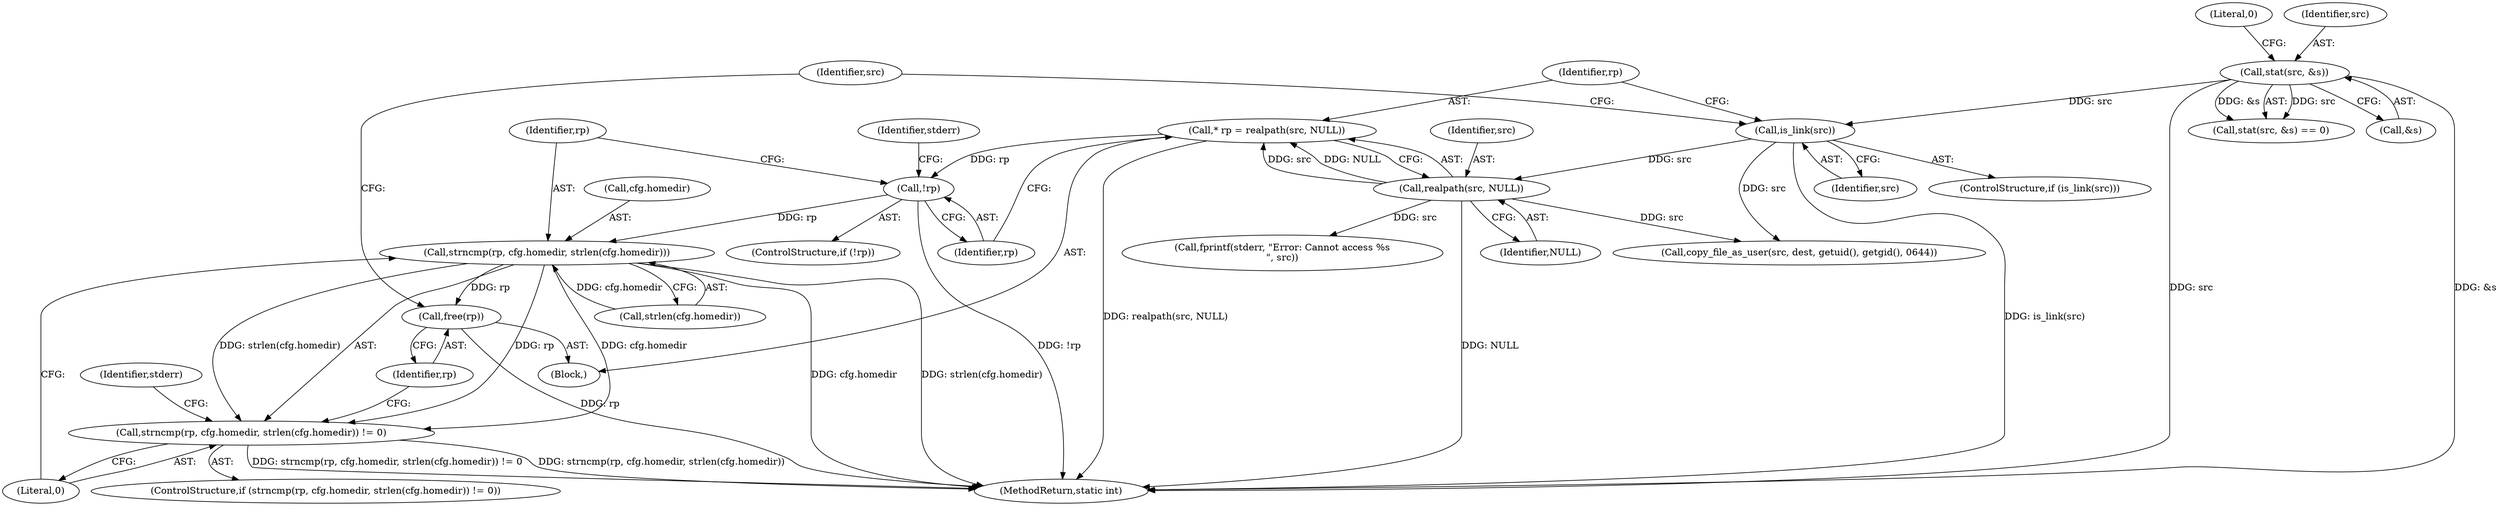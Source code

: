 digraph "0_firejail_38d418505e9ee2d326557e5639e8da49c298858f_0@pointer" {
"1000158" [label="(Call,* rp = realpath(src, NULL))"];
"1000160" [label="(Call,realpath(src, NULL))"];
"1000154" [label="(Call,is_link(src))"];
"1000147" [label="(Call,stat(src, &s))"];
"1000164" [label="(Call,!rp)"];
"1000175" [label="(Call,strncmp(rp, cfg.homedir, strlen(cfg.homedir)))"];
"1000174" [label="(Call,strncmp(rp, cfg.homedir, strlen(cfg.homedir)) != 0)"];
"1000191" [label="(Call,free(rp))"];
"1000159" [label="(Identifier,rp)"];
"1000156" [label="(Block,)"];
"1000177" [label="(Call,cfg.homedir)"];
"1000162" [label="(Identifier,NULL)"];
"1000176" [label="(Identifier,rp)"];
"1000153" [label="(ControlStructure,if (is_link(src)))"];
"1000151" [label="(Literal,0)"];
"1000148" [label="(Identifier,src)"];
"1000163" [label="(ControlStructure,if (!rp))"];
"1000146" [label="(Call,stat(src, &s) == 0)"];
"1000192" [label="(Identifier,rp)"];
"1000165" [label="(Identifier,rp)"];
"1000191" [label="(Call,free(rp))"];
"1000154" [label="(Call,is_link(src))"];
"1000149" [label="(Call,&s)"];
"1000187" [label="(Identifier,stderr)"];
"1000173" [label="(ControlStructure,if (strncmp(rp, cfg.homedir, strlen(cfg.homedir)) != 0))"];
"1000160" [label="(Call,realpath(src, NULL))"];
"1000158" [label="(Call,* rp = realpath(src, NULL))"];
"1000161" [label="(Identifier,src)"];
"1000193" [label="(Call,copy_file_as_user(src, dest, getuid(), getgid(), 0644))"];
"1000164" [label="(Call,!rp)"];
"1000194" [label="(Identifier,src)"];
"1000206" [label="(MethodReturn,static int)"];
"1000180" [label="(Call,strlen(cfg.homedir))"];
"1000167" [label="(Call,fprintf(stderr, \"Error: Cannot access %s\n\", src))"];
"1000174" [label="(Call,strncmp(rp, cfg.homedir, strlen(cfg.homedir)) != 0)"];
"1000175" [label="(Call,strncmp(rp, cfg.homedir, strlen(cfg.homedir)))"];
"1000155" [label="(Identifier,src)"];
"1000147" [label="(Call,stat(src, &s))"];
"1000184" [label="(Literal,0)"];
"1000168" [label="(Identifier,stderr)"];
"1000158" -> "1000156"  [label="AST: "];
"1000158" -> "1000160"  [label="CFG: "];
"1000159" -> "1000158"  [label="AST: "];
"1000160" -> "1000158"  [label="AST: "];
"1000165" -> "1000158"  [label="CFG: "];
"1000158" -> "1000206"  [label="DDG: realpath(src, NULL)"];
"1000160" -> "1000158"  [label="DDG: src"];
"1000160" -> "1000158"  [label="DDG: NULL"];
"1000158" -> "1000164"  [label="DDG: rp"];
"1000160" -> "1000162"  [label="CFG: "];
"1000161" -> "1000160"  [label="AST: "];
"1000162" -> "1000160"  [label="AST: "];
"1000160" -> "1000206"  [label="DDG: NULL"];
"1000154" -> "1000160"  [label="DDG: src"];
"1000160" -> "1000167"  [label="DDG: src"];
"1000160" -> "1000193"  [label="DDG: src"];
"1000154" -> "1000153"  [label="AST: "];
"1000154" -> "1000155"  [label="CFG: "];
"1000155" -> "1000154"  [label="AST: "];
"1000159" -> "1000154"  [label="CFG: "];
"1000194" -> "1000154"  [label="CFG: "];
"1000154" -> "1000206"  [label="DDG: is_link(src)"];
"1000147" -> "1000154"  [label="DDG: src"];
"1000154" -> "1000193"  [label="DDG: src"];
"1000147" -> "1000146"  [label="AST: "];
"1000147" -> "1000149"  [label="CFG: "];
"1000148" -> "1000147"  [label="AST: "];
"1000149" -> "1000147"  [label="AST: "];
"1000151" -> "1000147"  [label="CFG: "];
"1000147" -> "1000206"  [label="DDG: &s"];
"1000147" -> "1000206"  [label="DDG: src"];
"1000147" -> "1000146"  [label="DDG: src"];
"1000147" -> "1000146"  [label="DDG: &s"];
"1000164" -> "1000163"  [label="AST: "];
"1000164" -> "1000165"  [label="CFG: "];
"1000165" -> "1000164"  [label="AST: "];
"1000168" -> "1000164"  [label="CFG: "];
"1000176" -> "1000164"  [label="CFG: "];
"1000164" -> "1000206"  [label="DDG: !rp"];
"1000164" -> "1000175"  [label="DDG: rp"];
"1000175" -> "1000174"  [label="AST: "];
"1000175" -> "1000180"  [label="CFG: "];
"1000176" -> "1000175"  [label="AST: "];
"1000177" -> "1000175"  [label="AST: "];
"1000180" -> "1000175"  [label="AST: "];
"1000184" -> "1000175"  [label="CFG: "];
"1000175" -> "1000206"  [label="DDG: cfg.homedir"];
"1000175" -> "1000206"  [label="DDG: strlen(cfg.homedir)"];
"1000175" -> "1000174"  [label="DDG: rp"];
"1000175" -> "1000174"  [label="DDG: cfg.homedir"];
"1000175" -> "1000174"  [label="DDG: strlen(cfg.homedir)"];
"1000180" -> "1000175"  [label="DDG: cfg.homedir"];
"1000175" -> "1000191"  [label="DDG: rp"];
"1000174" -> "1000173"  [label="AST: "];
"1000174" -> "1000184"  [label="CFG: "];
"1000184" -> "1000174"  [label="AST: "];
"1000187" -> "1000174"  [label="CFG: "];
"1000192" -> "1000174"  [label="CFG: "];
"1000174" -> "1000206"  [label="DDG: strncmp(rp, cfg.homedir, strlen(cfg.homedir)) != 0"];
"1000174" -> "1000206"  [label="DDG: strncmp(rp, cfg.homedir, strlen(cfg.homedir))"];
"1000191" -> "1000156"  [label="AST: "];
"1000191" -> "1000192"  [label="CFG: "];
"1000192" -> "1000191"  [label="AST: "];
"1000194" -> "1000191"  [label="CFG: "];
"1000191" -> "1000206"  [label="DDG: rp"];
}
